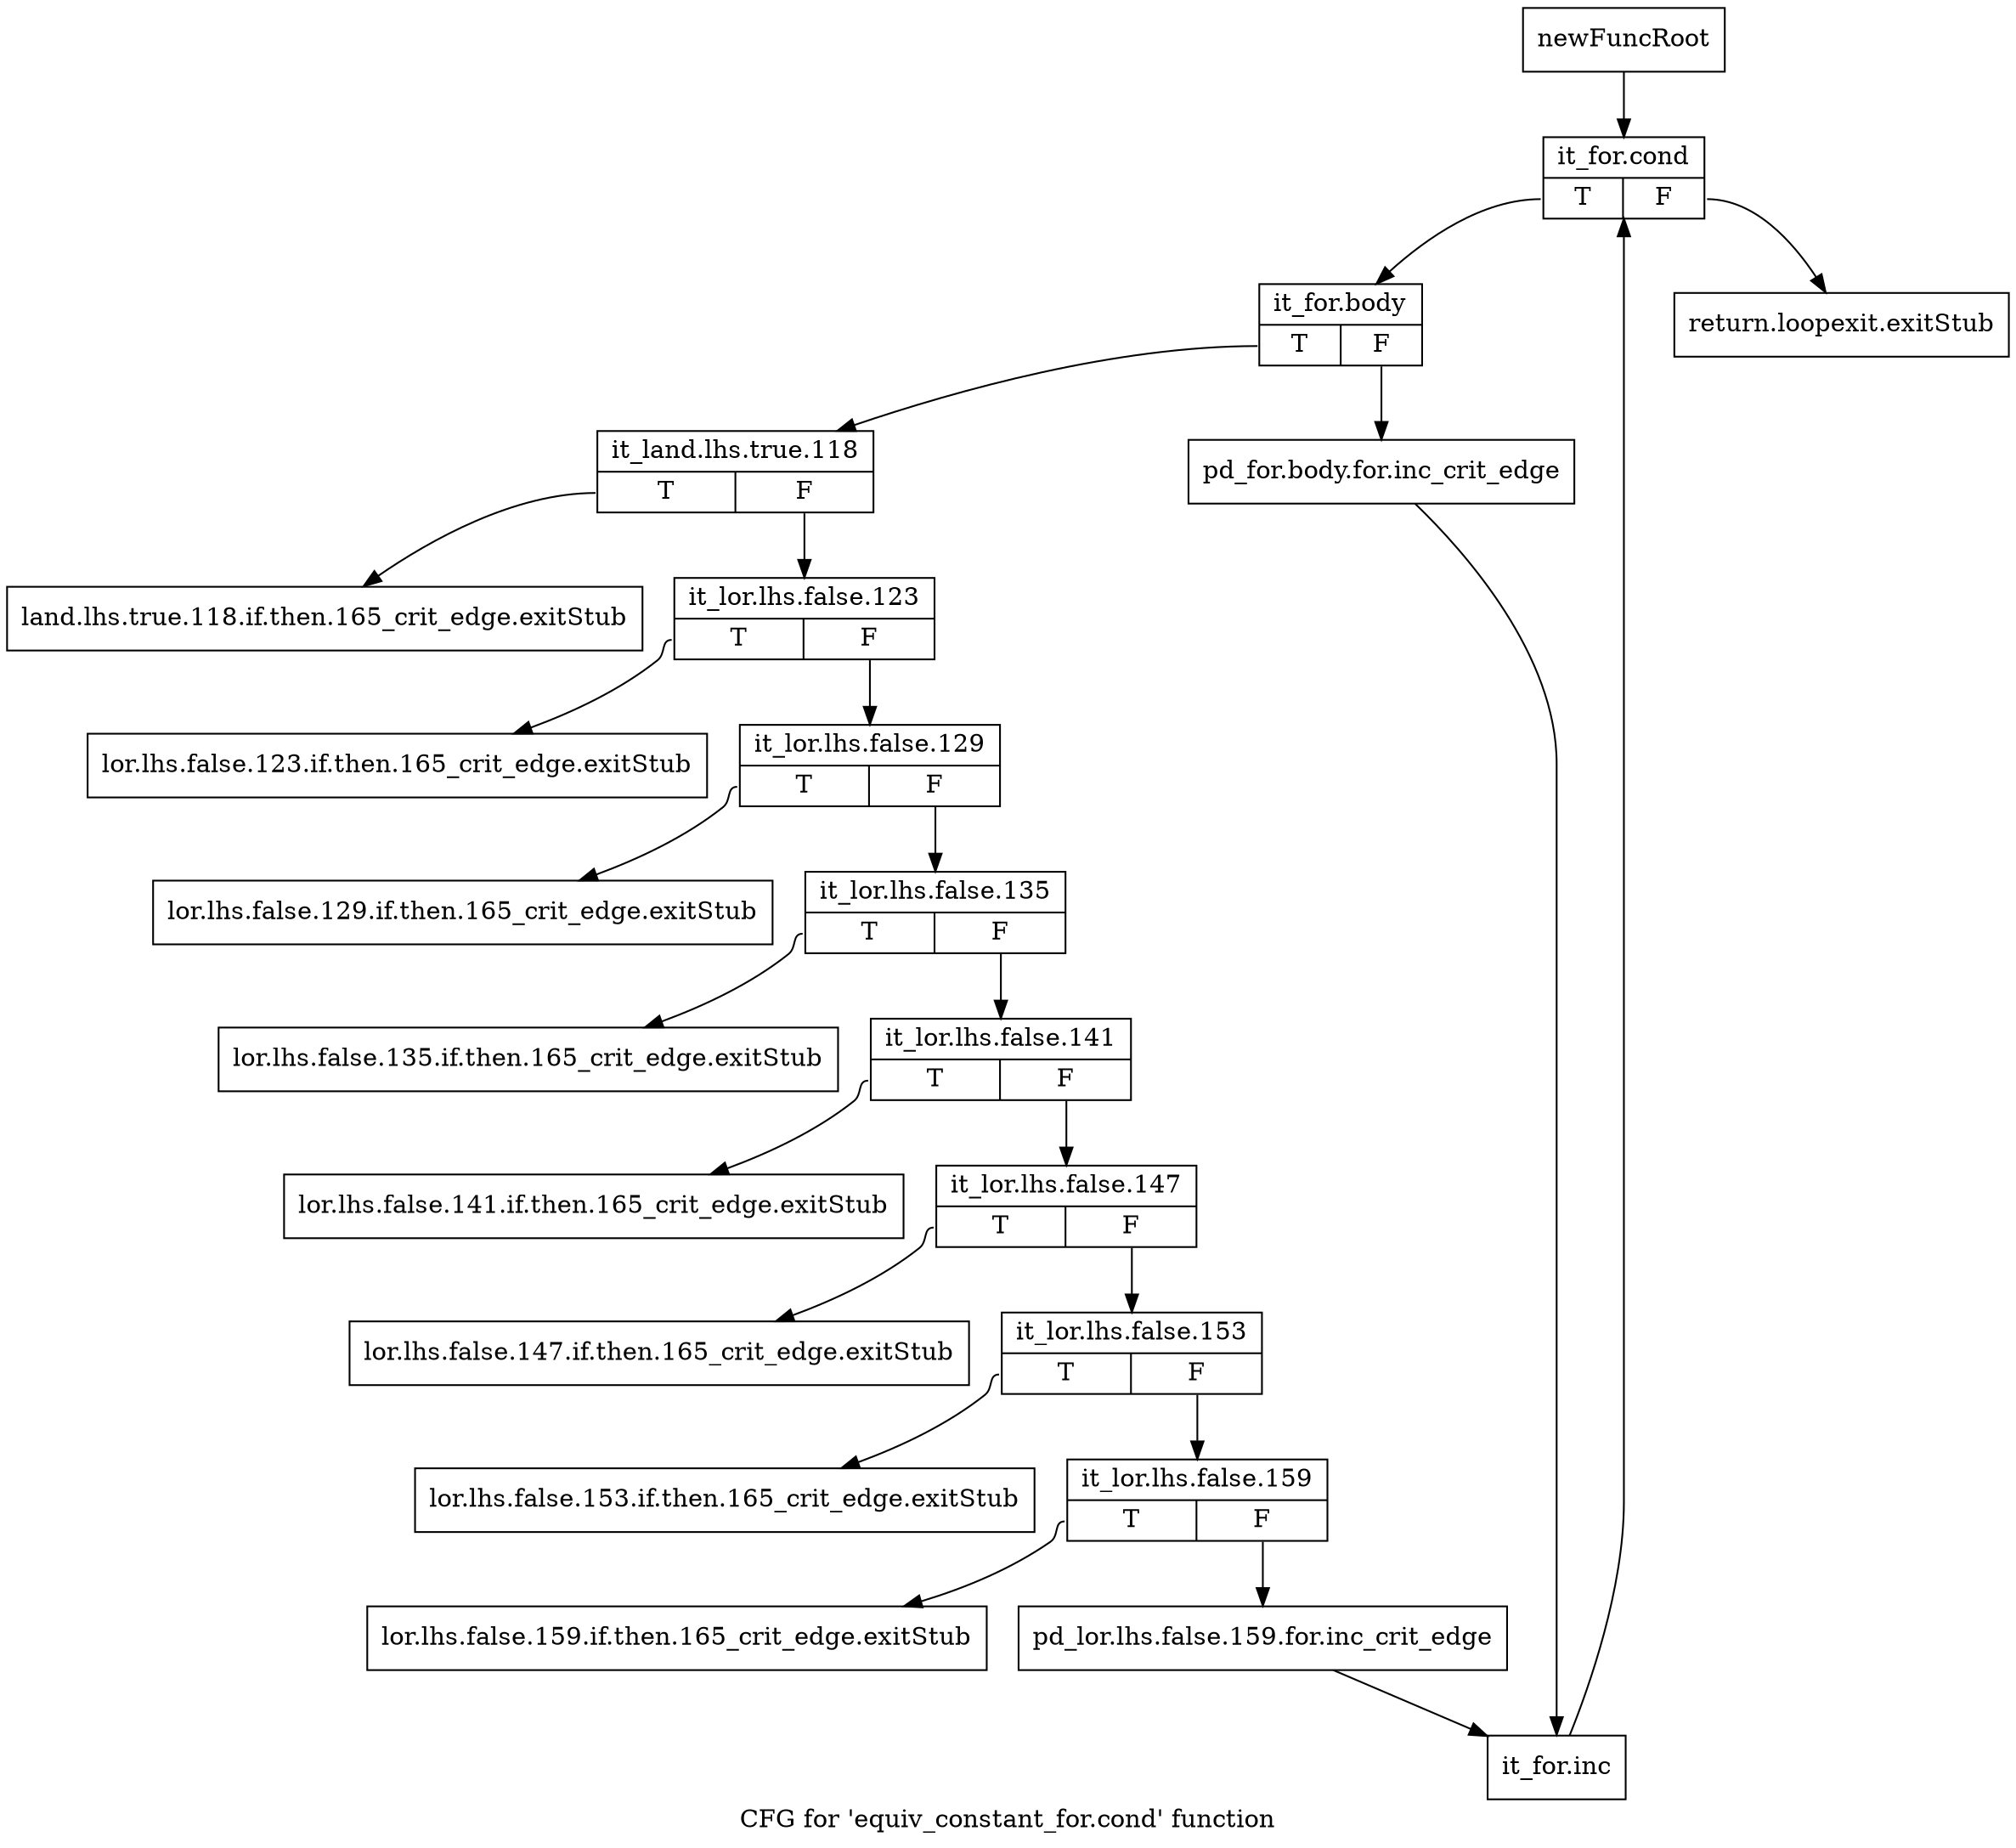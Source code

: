digraph "CFG for 'equiv_constant_for.cond' function" {
	label="CFG for 'equiv_constant_for.cond' function";

	Node0xa9a9850 [shape=record,label="{newFuncRoot}"];
	Node0xa9a9850 -> Node0xa9c5ab0;
	Node0xa9c57e0 [shape=record,label="{return.loopexit.exitStub}"];
	Node0xa9c5830 [shape=record,label="{land.lhs.true.118.if.then.165_crit_edge.exitStub}"];
	Node0xa9c5880 [shape=record,label="{lor.lhs.false.123.if.then.165_crit_edge.exitStub}"];
	Node0xa9c58d0 [shape=record,label="{lor.lhs.false.129.if.then.165_crit_edge.exitStub}"];
	Node0xa9c5920 [shape=record,label="{lor.lhs.false.135.if.then.165_crit_edge.exitStub}"];
	Node0xa9c5970 [shape=record,label="{lor.lhs.false.141.if.then.165_crit_edge.exitStub}"];
	Node0xa9c59c0 [shape=record,label="{lor.lhs.false.147.if.then.165_crit_edge.exitStub}"];
	Node0xa9c5a10 [shape=record,label="{lor.lhs.false.153.if.then.165_crit_edge.exitStub}"];
	Node0xa9c5a60 [shape=record,label="{lor.lhs.false.159.if.then.165_crit_edge.exitStub}"];
	Node0xa9c5ab0 [shape=record,label="{it_for.cond|{<s0>T|<s1>F}}"];
	Node0xa9c5ab0:s0 -> Node0xa9c5b00;
	Node0xa9c5ab0:s1 -> Node0xa9c57e0;
	Node0xa9c5b00 [shape=record,label="{it_for.body|{<s0>T|<s1>F}}"];
	Node0xa9c5b00:s0 -> Node0xa9c5ba0;
	Node0xa9c5b00:s1 -> Node0xa9c5b50;
	Node0xa9c5b50 [shape=record,label="{pd_for.body.for.inc_crit_edge}"];
	Node0xa9c5b50 -> Node0xa9c5e70;
	Node0xa9c5ba0 [shape=record,label="{it_land.lhs.true.118|{<s0>T|<s1>F}}"];
	Node0xa9c5ba0:s0 -> Node0xa9c5830;
	Node0xa9c5ba0:s1 -> Node0xa9c5bf0;
	Node0xa9c5bf0 [shape=record,label="{it_lor.lhs.false.123|{<s0>T|<s1>F}}"];
	Node0xa9c5bf0:s0 -> Node0xa9c5880;
	Node0xa9c5bf0:s1 -> Node0xa9c5c40;
	Node0xa9c5c40 [shape=record,label="{it_lor.lhs.false.129|{<s0>T|<s1>F}}"];
	Node0xa9c5c40:s0 -> Node0xa9c58d0;
	Node0xa9c5c40:s1 -> Node0xa9c5c90;
	Node0xa9c5c90 [shape=record,label="{it_lor.lhs.false.135|{<s0>T|<s1>F}}"];
	Node0xa9c5c90:s0 -> Node0xa9c5920;
	Node0xa9c5c90:s1 -> Node0xa9c5ce0;
	Node0xa9c5ce0 [shape=record,label="{it_lor.lhs.false.141|{<s0>T|<s1>F}}"];
	Node0xa9c5ce0:s0 -> Node0xa9c5970;
	Node0xa9c5ce0:s1 -> Node0xa9c5d30;
	Node0xa9c5d30 [shape=record,label="{it_lor.lhs.false.147|{<s0>T|<s1>F}}"];
	Node0xa9c5d30:s0 -> Node0xa9c59c0;
	Node0xa9c5d30:s1 -> Node0xa9c5d80;
	Node0xa9c5d80 [shape=record,label="{it_lor.lhs.false.153|{<s0>T|<s1>F}}"];
	Node0xa9c5d80:s0 -> Node0xa9c5a10;
	Node0xa9c5d80:s1 -> Node0xa9c5dd0;
	Node0xa9c5dd0 [shape=record,label="{it_lor.lhs.false.159|{<s0>T|<s1>F}}"];
	Node0xa9c5dd0:s0 -> Node0xa9c5a60;
	Node0xa9c5dd0:s1 -> Node0xa9c5e20;
	Node0xa9c5e20 [shape=record,label="{pd_lor.lhs.false.159.for.inc_crit_edge}"];
	Node0xa9c5e20 -> Node0xa9c5e70;
	Node0xa9c5e70 [shape=record,label="{it_for.inc}"];
	Node0xa9c5e70 -> Node0xa9c5ab0;
}
